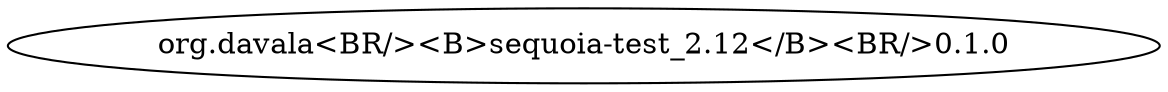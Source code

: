 digraph "dependency-graph" {
    graph[rankdir="LR"]
    edge [
        arrowtail="none"
    ]
    "org.davala:sequoia-test_2.12:0.1.0"[labelType="html" label="org.davala<BR/><B>sequoia-test_2.12</B><BR/>0.1.0" style=""]

}